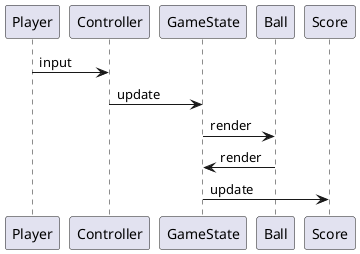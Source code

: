 @startuml
Player -> Controller : input
Controller -> GameState : update

GameState -> Ball : render

Ball -> GameState : render

GameState -> Score : update

@enduml
